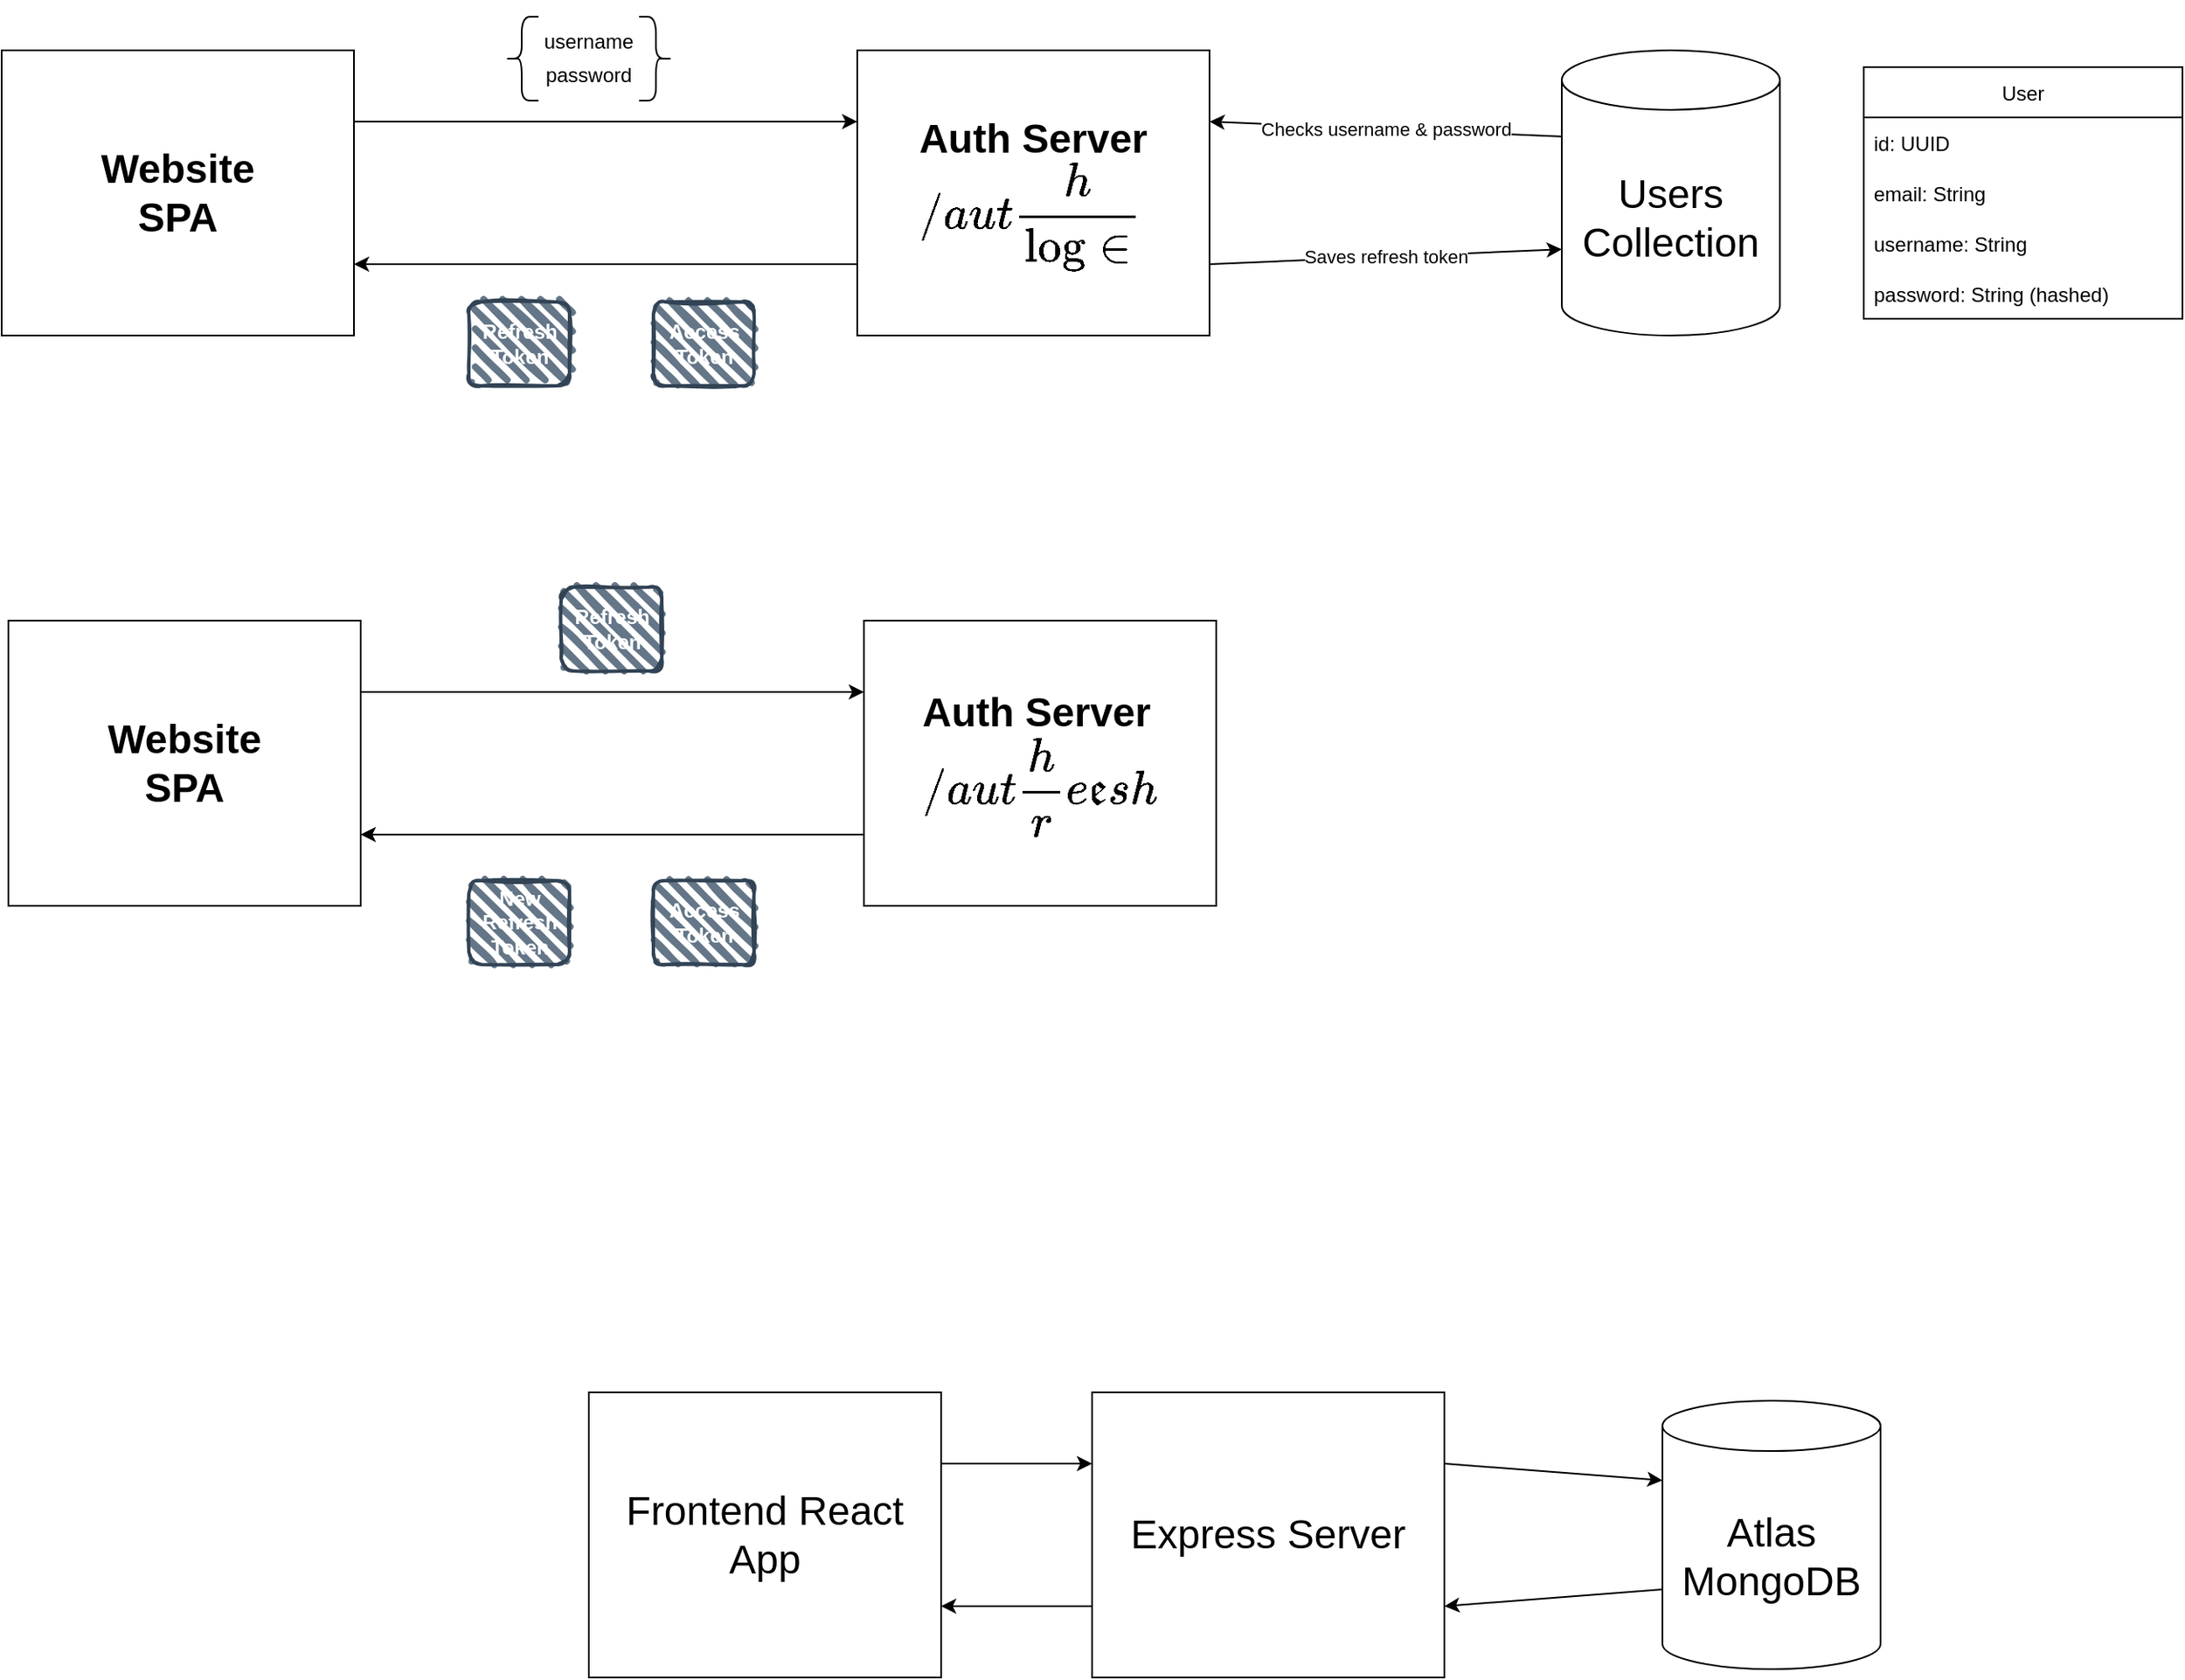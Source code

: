 <mxfile>
    <diagram id="Rd_CWGYvvX_Tz4LZkc5Z" name="Page-1">
        <mxGraphModel dx="2351" dy="1731" grid="1" gridSize="10" guides="1" tooltips="1" connect="1" arrows="1" fold="1" page="1" pageScale="1" pageWidth="827" pageHeight="1169" math="0" shadow="0">
            <root>
                <mxCell id="0"/>
                <mxCell id="1" parent="0"/>
                <mxCell id="25" style="edgeStyle=none;html=1;entryX=0;entryY=0.25;entryDx=0;entryDy=0;exitX=1;exitY=0.25;exitDx=0;exitDy=0;" edge="1" parent="1" source="2" target="4">
                    <mxGeometry relative="1" as="geometry"/>
                </mxCell>
                <mxCell id="2" value="&lt;font style=&quot;font-size: 24px&quot;&gt;&lt;b&gt;Website&lt;br&gt;SPA&lt;/b&gt;&lt;/font&gt;" style="rounded=0;whiteSpace=wrap;html=1;" parent="1" vertex="1">
                    <mxGeometry x="50" y="40" width="210" height="170" as="geometry"/>
                </mxCell>
                <mxCell id="26" style="edgeStyle=none;html=1;exitX=0;exitY=0.75;exitDx=0;exitDy=0;entryX=1;entryY=0.75;entryDx=0;entryDy=0;" edge="1" parent="1" source="4" target="2">
                    <mxGeometry relative="1" as="geometry"/>
                </mxCell>
                <mxCell id="34" value="Checks username &amp;amp; password" style="edgeStyle=none;html=1;exitX=0;exitY=0;exitDx=0;exitDy=51.364;exitPerimeter=0;entryX=1;entryY=0.25;entryDx=0;entryDy=0;" edge="1" parent="1" source="8" target="4">
                    <mxGeometry relative="1" as="geometry">
                        <mxPoint x="850" y="100" as="targetPoint"/>
                    </mxGeometry>
                </mxCell>
                <mxCell id="52" value="Saves refresh token" style="edgeStyle=none;html=1;exitX=1;exitY=0.75;exitDx=0;exitDy=0;entryX=0;entryY=0;entryDx=0;entryDy=118.636;entryPerimeter=0;" edge="1" parent="1" source="4" target="8">
                    <mxGeometry relative="1" as="geometry"/>
                </mxCell>
                <mxCell id="4" value="&lt;p style=&quot;line-height: 1.2&quot;&gt;&lt;/p&gt;&lt;div style=&quot;text-align: left&quot;&gt;&lt;span style=&quot;font-size: 24px&quot;&gt;&lt;b&gt;Auth Server&lt;/b&gt;&lt;/span&gt;&lt;/div&gt;&lt;font style=&quot;font-size: 24px&quot;&gt;&lt;div style=&quot;text-align: left&quot;&gt;&lt;span&gt;`/auth/login`&lt;/span&gt;&lt;/div&gt;&lt;/font&gt;&lt;p&gt;&lt;/p&gt;" style="rounded=0;whiteSpace=wrap;html=1;" parent="1" vertex="1">
                    <mxGeometry x="560" y="40" width="210" height="170" as="geometry"/>
                </mxCell>
                <mxCell id="8" value="Users Collection" style="shape=cylinder3;whiteSpace=wrap;html=1;boundedLbl=1;backgroundOutline=1;size=17.729;fontSize=24;" parent="1" vertex="1">
                    <mxGeometry x="980" y="40" width="130" height="170" as="geometry"/>
                </mxCell>
                <mxCell id="12" style="edgeStyle=none;html=1;exitX=1;exitY=0.25;exitDx=0;exitDy=0;entryX=0;entryY=0.25;entryDx=0;entryDy=0;fontSize=24;" edge="1" source="13" target="16" parent="1">
                    <mxGeometry relative="1" as="geometry"/>
                </mxCell>
                <mxCell id="13" value="&lt;font style=&quot;font-size: 24px&quot;&gt;Frontend React App&lt;/font&gt;" style="rounded=0;whiteSpace=wrap;html=1;" vertex="1" parent="1">
                    <mxGeometry x="400" y="840" width="210" height="170" as="geometry"/>
                </mxCell>
                <mxCell id="14" style="edgeStyle=none;html=1;exitX=0;exitY=0.75;exitDx=0;exitDy=0;entryX=1;entryY=0.75;entryDx=0;entryDy=0;fontSize=24;" edge="1" source="16" target="13" parent="1">
                    <mxGeometry relative="1" as="geometry"/>
                </mxCell>
                <mxCell id="15" style="edgeStyle=none;html=1;exitX=1;exitY=0.25;exitDx=0;exitDy=0;entryX=0;entryY=0;entryDx=0;entryDy=47.5;entryPerimeter=0;fontSize=24;" edge="1" source="16" target="18" parent="1">
                    <mxGeometry relative="1" as="geometry"/>
                </mxCell>
                <mxCell id="16" value="&lt;font style=&quot;font-size: 24px&quot;&gt;Express Server&lt;/font&gt;" style="rounded=0;whiteSpace=wrap;html=1;" vertex="1" parent="1">
                    <mxGeometry x="700" y="840" width="210" height="170" as="geometry"/>
                </mxCell>
                <mxCell id="17" style="edgeStyle=none;html=1;exitX=0;exitY=0;exitDx=0;exitDy=112.5;exitPerimeter=0;entryX=1;entryY=0.75;entryDx=0;entryDy=0;fontSize=24;" edge="1" source="18" target="16" parent="1">
                    <mxGeometry relative="1" as="geometry"/>
                </mxCell>
                <mxCell id="18" value="Atlas MongoDB" style="shape=cylinder3;whiteSpace=wrap;html=1;boundedLbl=1;backgroundOutline=1;size=15;fontSize=24;" vertex="1" parent="1">
                    <mxGeometry x="1040" y="845" width="130" height="160" as="geometry"/>
                </mxCell>
                <mxCell id="19" value="User" style="swimlane;fontStyle=0;childLayout=stackLayout;horizontal=1;startSize=30;horizontalStack=0;resizeParent=1;resizeParentMax=0;resizeLast=0;collapsible=1;marginBottom=0;" vertex="1" parent="1">
                    <mxGeometry x="1160" y="50" width="190" height="150" as="geometry">
                        <mxRectangle x="1070" y="80" width="60" height="30" as="alternateBounds"/>
                    </mxGeometry>
                </mxCell>
                <mxCell id="24" value="id: UUID" style="text;strokeColor=none;fillColor=none;align=left;verticalAlign=middle;spacingLeft=4;spacingRight=4;overflow=hidden;points=[[0,0.5],[1,0.5]];portConstraint=eastwest;rotatable=0;" vertex="1" parent="19">
                    <mxGeometry y="30" width="190" height="30" as="geometry"/>
                </mxCell>
                <mxCell id="20" value="email: String" style="text;strokeColor=none;fillColor=none;align=left;verticalAlign=middle;spacingLeft=4;spacingRight=4;overflow=hidden;points=[[0,0.5],[1,0.5]];portConstraint=eastwest;rotatable=0;" vertex="1" parent="19">
                    <mxGeometry y="60" width="190" height="30" as="geometry"/>
                </mxCell>
                <mxCell id="21" value="username: String" style="text;strokeColor=none;fillColor=none;align=left;verticalAlign=middle;spacingLeft=4;spacingRight=4;overflow=hidden;points=[[0,0.5],[1,0.5]];portConstraint=eastwest;rotatable=0;" vertex="1" parent="19">
                    <mxGeometry y="90" width="190" height="30" as="geometry"/>
                </mxCell>
                <mxCell id="22" value="password: String (hashed)" style="text;strokeColor=none;fillColor=none;align=left;verticalAlign=middle;spacingLeft=4;spacingRight=4;overflow=hidden;points=[[0,0.5],[1,0.5]];portConstraint=eastwest;rotatable=0;" vertex="1" parent="19">
                    <mxGeometry y="120" width="190" height="30" as="geometry"/>
                </mxCell>
                <mxCell id="32" value="" style="group" vertex="1" connectable="0" parent="1">
                    <mxGeometry x="350" y="10" width="100" height="60" as="geometry"/>
                </mxCell>
                <mxCell id="33" value="" style="group" vertex="1" connectable="0" parent="32">
                    <mxGeometry y="10" width="100" height="50" as="geometry"/>
                </mxCell>
                <mxCell id="27" value="" style="shape=curlyBracket;whiteSpace=wrap;html=1;rounded=1;" vertex="1" parent="33">
                    <mxGeometry width="20" height="50" as="geometry"/>
                </mxCell>
                <mxCell id="28" value="" style="shape=curlyBracket;whiteSpace=wrap;html=1;rounded=1;flipH=1;" vertex="1" parent="33">
                    <mxGeometry x="80" width="20" height="50" as="geometry"/>
                </mxCell>
                <mxCell id="30" value="username" style="text;html=1;strokeColor=none;fillColor=none;align=center;verticalAlign=middle;whiteSpace=wrap;rounded=0;" vertex="1" parent="33">
                    <mxGeometry x="20" width="60" height="30" as="geometry"/>
                </mxCell>
                <mxCell id="31" value="password" style="text;html=1;strokeColor=none;fillColor=none;align=center;verticalAlign=middle;whiteSpace=wrap;rounded=0;" vertex="1" parent="33">
                    <mxGeometry x="20" y="20" width="60" height="30" as="geometry"/>
                </mxCell>
                <mxCell id="36" value="New&lt;br&gt;Refresh Token" style="rounded=1;whiteSpace=wrap;html=1;strokeWidth=2;fillWeight=4;hachureGap=8;hachureAngle=45;sketch=1;fillColor=#647687;fontColor=#ffffff;strokeColor=#314354;fontStyle=1" vertex="1" parent="1">
                    <mxGeometry x="328.5" y="535" width="60" height="50" as="geometry"/>
                </mxCell>
                <mxCell id="37" value="Access Token" style="rounded=1;whiteSpace=wrap;html=1;strokeWidth=2;fillWeight=4;hachureGap=8;hachureAngle=45;sketch=1;fillColor=#647687;strokeColor=#314354;fontStyle=1;fontColor=#ffffff;" vertex="1" parent="1">
                    <mxGeometry x="438.5" y="535" width="60" height="50" as="geometry"/>
                </mxCell>
                <mxCell id="38" style="edgeStyle=none;html=1;entryX=0;entryY=0.25;entryDx=0;entryDy=0;exitX=1;exitY=0.25;exitDx=0;exitDy=0;" edge="1" source="39" target="41" parent="1">
                    <mxGeometry relative="1" as="geometry"/>
                </mxCell>
                <mxCell id="39" value="&lt;font style=&quot;font-size: 24px&quot;&gt;&lt;b&gt;Website&lt;br&gt;SPA&lt;/b&gt;&lt;/font&gt;" style="rounded=0;whiteSpace=wrap;html=1;" vertex="1" parent="1">
                    <mxGeometry x="54" y="380" width="210" height="170" as="geometry"/>
                </mxCell>
                <mxCell id="40" style="edgeStyle=none;html=1;exitX=0;exitY=0.75;exitDx=0;exitDy=0;entryX=1;entryY=0.75;entryDx=0;entryDy=0;" edge="1" source="41" target="39" parent="1">
                    <mxGeometry relative="1" as="geometry"/>
                </mxCell>
                <mxCell id="41" value="&lt;p style=&quot;line-height: 1.2&quot;&gt;&lt;/p&gt;&lt;div style=&quot;text-align: left&quot;&gt;&lt;span style=&quot;font-size: 24px&quot;&gt;&lt;b&gt;Auth Server&lt;/b&gt;&lt;/span&gt;&lt;/div&gt;&lt;font style=&quot;font-size: 24px&quot;&gt;&lt;div style=&quot;text-align: left&quot;&gt;&lt;span&gt;`/auth/refresh`&lt;/span&gt;&lt;/div&gt;&lt;/font&gt;&lt;p&gt;&lt;/p&gt;" style="rounded=0;whiteSpace=wrap;html=1;" vertex="1" parent="1">
                    <mxGeometry x="564" y="380" width="210" height="170" as="geometry"/>
                </mxCell>
                <mxCell id="48" value="Refresh Token" style="rounded=1;whiteSpace=wrap;html=1;strokeWidth=2;fillWeight=4;hachureGap=8;hachureAngle=45;sketch=1;fillColor=#647687;fontColor=#ffffff;strokeColor=#314354;fontStyle=1" vertex="1" parent="1">
                    <mxGeometry x="383.5" y="360" width="60" height="50" as="geometry"/>
                </mxCell>
                <mxCell id="50" value="Refresh Token" style="rounded=1;whiteSpace=wrap;html=1;strokeWidth=2;fillWeight=4;hachureGap=8;hachureAngle=45;sketch=1;fillColor=#647687;fontColor=#ffffff;strokeColor=#314354;fontStyle=1" vertex="1" parent="1">
                    <mxGeometry x="328.5" y="190" width="60" height="50" as="geometry"/>
                </mxCell>
                <mxCell id="51" value="Access Token" style="rounded=1;whiteSpace=wrap;html=1;strokeWidth=2;fillWeight=4;hachureGap=8;hachureAngle=45;sketch=1;fillColor=#647687;strokeColor=#314354;fontStyle=1;fontColor=#ffffff;" vertex="1" parent="1">
                    <mxGeometry x="438.5" y="190" width="60" height="50" as="geometry"/>
                </mxCell>
            </root>
        </mxGraphModel>
    </diagram>
</mxfile>